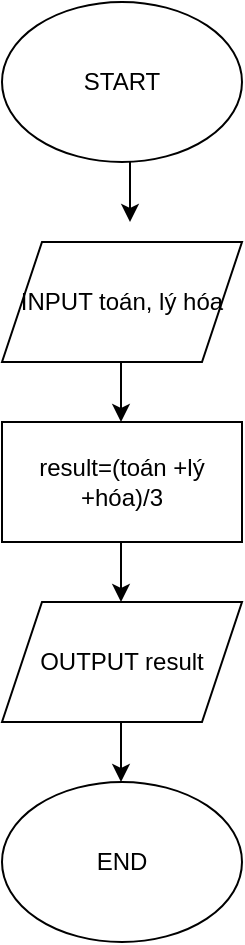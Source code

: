 <mxfile version="17.4.6" type="device"><diagram id="U_cUWk_MbnCg6_lxkwdW" name="Page-1"><mxGraphModel dx="946" dy="621" grid="1" gridSize="10" guides="1" tooltips="1" connect="1" arrows="1" fold="1" page="1" pageScale="1" pageWidth="850" pageHeight="1100" math="0" shadow="0"><root><mxCell id="0"/><mxCell id="1" parent="0"/><mxCell id="i0umqOxtYzvCnJZbqFs1-1" value="START" style="ellipse;whiteSpace=wrap;html=1;" vertex="1" parent="1"><mxGeometry x="360" y="80" width="120" height="80" as="geometry"/></mxCell><mxCell id="i0umqOxtYzvCnJZbqFs1-3" value="INPUT toán, lý hóa" style="shape=parallelogram;perimeter=parallelogramPerimeter;whiteSpace=wrap;html=1;fixedSize=1;" vertex="1" parent="1"><mxGeometry x="360" y="200" width="120" height="60" as="geometry"/></mxCell><mxCell id="i0umqOxtYzvCnJZbqFs1-4" value="result=(toán +lý +hóa)/3" style="rounded=0;whiteSpace=wrap;html=1;" vertex="1" parent="1"><mxGeometry x="360" y="290" width="120" height="60" as="geometry"/></mxCell><mxCell id="i0umqOxtYzvCnJZbqFs1-5" value="OUTPUT result" style="shape=parallelogram;perimeter=parallelogramPerimeter;whiteSpace=wrap;html=1;fixedSize=1;" vertex="1" parent="1"><mxGeometry x="360" y="380" width="120" height="60" as="geometry"/></mxCell><mxCell id="i0umqOxtYzvCnJZbqFs1-6" value="END" style="ellipse;whiteSpace=wrap;html=1;" vertex="1" parent="1"><mxGeometry x="360" y="470" width="120" height="80" as="geometry"/></mxCell><mxCell id="i0umqOxtYzvCnJZbqFs1-8" value="" style="endArrow=classic;html=1;rounded=0;" edge="1" parent="1"><mxGeometry width="50" height="50" relative="1" as="geometry"><mxPoint x="424" y="160" as="sourcePoint"/><mxPoint x="424" y="190" as="targetPoint"/><Array as="points"><mxPoint x="424" y="190"/></Array></mxGeometry></mxCell><mxCell id="i0umqOxtYzvCnJZbqFs1-9" value="" style="endArrow=classic;html=1;rounded=0;" edge="1" parent="1"><mxGeometry width="50" height="50" relative="1" as="geometry"><mxPoint x="419.5" y="260" as="sourcePoint"/><mxPoint x="419.5" y="290" as="targetPoint"/><Array as="points"><mxPoint x="419.5" y="290"/></Array></mxGeometry></mxCell><mxCell id="i0umqOxtYzvCnJZbqFs1-10" value="" style="endArrow=classic;html=1;rounded=0;" edge="1" parent="1"><mxGeometry width="50" height="50" relative="1" as="geometry"><mxPoint x="419.5" y="350" as="sourcePoint"/><mxPoint x="419.5" y="380" as="targetPoint"/><Array as="points"><mxPoint x="419.5" y="380"/></Array></mxGeometry></mxCell><mxCell id="i0umqOxtYzvCnJZbqFs1-11" value="" style="endArrow=classic;html=1;rounded=0;" edge="1" parent="1"><mxGeometry width="50" height="50" relative="1" as="geometry"><mxPoint x="419.5" y="440" as="sourcePoint"/><mxPoint x="419.5" y="470" as="targetPoint"/><Array as="points"><mxPoint x="419.5" y="470"/></Array></mxGeometry></mxCell></root></mxGraphModel></diagram></mxfile>